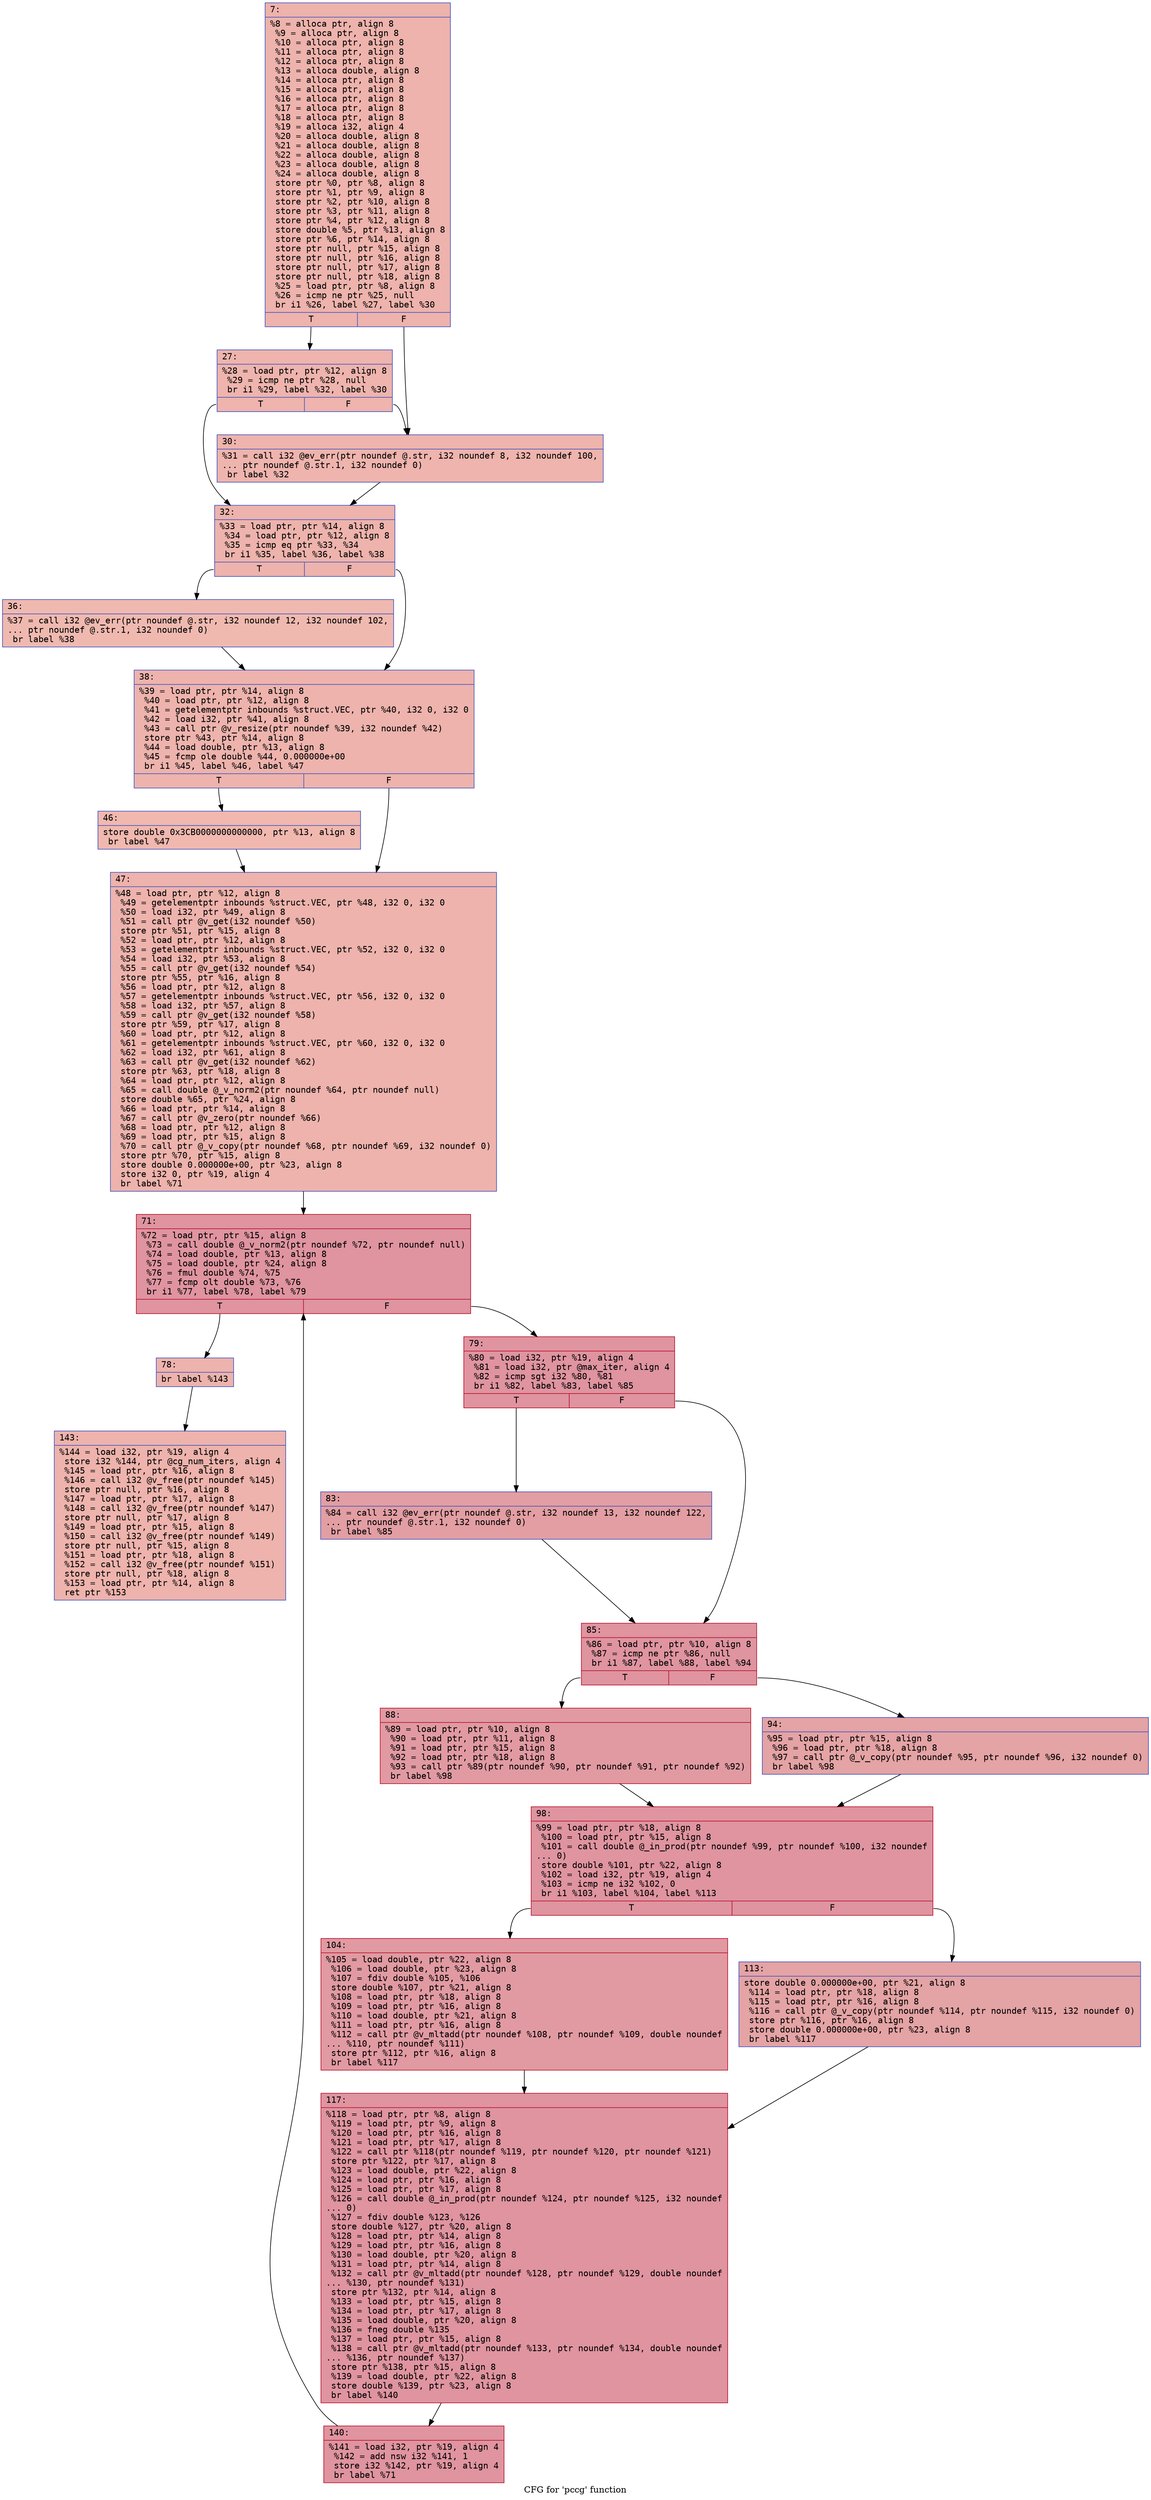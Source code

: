 digraph "CFG for 'pccg' function" {
	label="CFG for 'pccg' function";

	Node0x6000023ee030 [shape=record,color="#3d50c3ff", style=filled, fillcolor="#d6524470" fontname="Courier",label="{7:\l|  %8 = alloca ptr, align 8\l  %9 = alloca ptr, align 8\l  %10 = alloca ptr, align 8\l  %11 = alloca ptr, align 8\l  %12 = alloca ptr, align 8\l  %13 = alloca double, align 8\l  %14 = alloca ptr, align 8\l  %15 = alloca ptr, align 8\l  %16 = alloca ptr, align 8\l  %17 = alloca ptr, align 8\l  %18 = alloca ptr, align 8\l  %19 = alloca i32, align 4\l  %20 = alloca double, align 8\l  %21 = alloca double, align 8\l  %22 = alloca double, align 8\l  %23 = alloca double, align 8\l  %24 = alloca double, align 8\l  store ptr %0, ptr %8, align 8\l  store ptr %1, ptr %9, align 8\l  store ptr %2, ptr %10, align 8\l  store ptr %3, ptr %11, align 8\l  store ptr %4, ptr %12, align 8\l  store double %5, ptr %13, align 8\l  store ptr %6, ptr %14, align 8\l  store ptr null, ptr %15, align 8\l  store ptr null, ptr %16, align 8\l  store ptr null, ptr %17, align 8\l  store ptr null, ptr %18, align 8\l  %25 = load ptr, ptr %8, align 8\l  %26 = icmp ne ptr %25, null\l  br i1 %26, label %27, label %30\l|{<s0>T|<s1>F}}"];
	Node0x6000023ee030:s0 -> Node0x6000023ee080[tooltip="7 -> 27\nProbability 62.50%" ];
	Node0x6000023ee030:s1 -> Node0x6000023ee0d0[tooltip="7 -> 30\nProbability 37.50%" ];
	Node0x6000023ee080 [shape=record,color="#3d50c3ff", style=filled, fillcolor="#d8564670" fontname="Courier",label="{27:\l|  %28 = load ptr, ptr %12, align 8\l  %29 = icmp ne ptr %28, null\l  br i1 %29, label %32, label %30\l|{<s0>T|<s1>F}}"];
	Node0x6000023ee080:s0 -> Node0x6000023ee120[tooltip="27 -> 32\nProbability 62.50%" ];
	Node0x6000023ee080:s1 -> Node0x6000023ee0d0[tooltip="27 -> 30\nProbability 37.50%" ];
	Node0x6000023ee0d0 [shape=record,color="#3d50c3ff", style=filled, fillcolor="#d8564670" fontname="Courier",label="{30:\l|  %31 = call i32 @ev_err(ptr noundef @.str, i32 noundef 8, i32 noundef 100,\l... ptr noundef @.str.1, i32 noundef 0)\l  br label %32\l}"];
	Node0x6000023ee0d0 -> Node0x6000023ee120[tooltip="30 -> 32\nProbability 100.00%" ];
	Node0x6000023ee120 [shape=record,color="#3d50c3ff", style=filled, fillcolor="#d6524470" fontname="Courier",label="{32:\l|  %33 = load ptr, ptr %14, align 8\l  %34 = load ptr, ptr %12, align 8\l  %35 = icmp eq ptr %33, %34\l  br i1 %35, label %36, label %38\l|{<s0>T|<s1>F}}"];
	Node0x6000023ee120:s0 -> Node0x6000023ee170[tooltip="32 -> 36\nProbability 37.50%" ];
	Node0x6000023ee120:s1 -> Node0x6000023ee1c0[tooltip="32 -> 38\nProbability 62.50%" ];
	Node0x6000023ee170 [shape=record,color="#3d50c3ff", style=filled, fillcolor="#de614d70" fontname="Courier",label="{36:\l|  %37 = call i32 @ev_err(ptr noundef @.str, i32 noundef 12, i32 noundef 102,\l... ptr noundef @.str.1, i32 noundef 0)\l  br label %38\l}"];
	Node0x6000023ee170 -> Node0x6000023ee1c0[tooltip="36 -> 38\nProbability 100.00%" ];
	Node0x6000023ee1c0 [shape=record,color="#3d50c3ff", style=filled, fillcolor="#d6524470" fontname="Courier",label="{38:\l|  %39 = load ptr, ptr %14, align 8\l  %40 = load ptr, ptr %12, align 8\l  %41 = getelementptr inbounds %struct.VEC, ptr %40, i32 0, i32 0\l  %42 = load i32, ptr %41, align 8\l  %43 = call ptr @v_resize(ptr noundef %39, i32 noundef %42)\l  store ptr %43, ptr %14, align 8\l  %44 = load double, ptr %13, align 8\l  %45 = fcmp ole double %44, 0.000000e+00\l  br i1 %45, label %46, label %47\l|{<s0>T|<s1>F}}"];
	Node0x6000023ee1c0:s0 -> Node0x6000023ee210[tooltip="38 -> 46\nProbability 50.00%" ];
	Node0x6000023ee1c0:s1 -> Node0x6000023ee260[tooltip="38 -> 47\nProbability 50.00%" ];
	Node0x6000023ee210 [shape=record,color="#3d50c3ff", style=filled, fillcolor="#dc5d4a70" fontname="Courier",label="{46:\l|  store double 0x3CB0000000000000, ptr %13, align 8\l  br label %47\l}"];
	Node0x6000023ee210 -> Node0x6000023ee260[tooltip="46 -> 47\nProbability 100.00%" ];
	Node0x6000023ee260 [shape=record,color="#3d50c3ff", style=filled, fillcolor="#d6524470" fontname="Courier",label="{47:\l|  %48 = load ptr, ptr %12, align 8\l  %49 = getelementptr inbounds %struct.VEC, ptr %48, i32 0, i32 0\l  %50 = load i32, ptr %49, align 8\l  %51 = call ptr @v_get(i32 noundef %50)\l  store ptr %51, ptr %15, align 8\l  %52 = load ptr, ptr %12, align 8\l  %53 = getelementptr inbounds %struct.VEC, ptr %52, i32 0, i32 0\l  %54 = load i32, ptr %53, align 8\l  %55 = call ptr @v_get(i32 noundef %54)\l  store ptr %55, ptr %16, align 8\l  %56 = load ptr, ptr %12, align 8\l  %57 = getelementptr inbounds %struct.VEC, ptr %56, i32 0, i32 0\l  %58 = load i32, ptr %57, align 8\l  %59 = call ptr @v_get(i32 noundef %58)\l  store ptr %59, ptr %17, align 8\l  %60 = load ptr, ptr %12, align 8\l  %61 = getelementptr inbounds %struct.VEC, ptr %60, i32 0, i32 0\l  %62 = load i32, ptr %61, align 8\l  %63 = call ptr @v_get(i32 noundef %62)\l  store ptr %63, ptr %18, align 8\l  %64 = load ptr, ptr %12, align 8\l  %65 = call double @_v_norm2(ptr noundef %64, ptr noundef null)\l  store double %65, ptr %24, align 8\l  %66 = load ptr, ptr %14, align 8\l  %67 = call ptr @v_zero(ptr noundef %66)\l  %68 = load ptr, ptr %12, align 8\l  %69 = load ptr, ptr %15, align 8\l  %70 = call ptr @_v_copy(ptr noundef %68, ptr noundef %69, i32 noundef 0)\l  store ptr %70, ptr %15, align 8\l  store double 0.000000e+00, ptr %23, align 8\l  store i32 0, ptr %19, align 4\l  br label %71\l}"];
	Node0x6000023ee260 -> Node0x6000023ee2b0[tooltip="47 -> 71\nProbability 100.00%" ];
	Node0x6000023ee2b0 [shape=record,color="#b70d28ff", style=filled, fillcolor="#b70d2870" fontname="Courier",label="{71:\l|  %72 = load ptr, ptr %15, align 8\l  %73 = call double @_v_norm2(ptr noundef %72, ptr noundef null)\l  %74 = load double, ptr %13, align 8\l  %75 = load double, ptr %24, align 8\l  %76 = fmul double %74, %75\l  %77 = fcmp olt double %73, %76\l  br i1 %77, label %78, label %79\l|{<s0>T|<s1>F}}"];
	Node0x6000023ee2b0:s0 -> Node0x6000023ee300[tooltip="71 -> 78\nProbability 3.12%" ];
	Node0x6000023ee2b0:s1 -> Node0x6000023ee350[tooltip="71 -> 79\nProbability 96.88%" ];
	Node0x6000023ee300 [shape=record,color="#3d50c3ff", style=filled, fillcolor="#d6524470" fontname="Courier",label="{78:\l|  br label %143\l}"];
	Node0x6000023ee300 -> Node0x6000023ee670[tooltip="78 -> 143\nProbability 100.00%" ];
	Node0x6000023ee350 [shape=record,color="#b70d28ff", style=filled, fillcolor="#b70d2870" fontname="Courier",label="{79:\l|  %80 = load i32, ptr %19, align 4\l  %81 = load i32, ptr @max_iter, align 4\l  %82 = icmp sgt i32 %80, %81\l  br i1 %82, label %83, label %85\l|{<s0>T|<s1>F}}"];
	Node0x6000023ee350:s0 -> Node0x6000023ee3a0[tooltip="79 -> 83\nProbability 50.00%" ];
	Node0x6000023ee350:s1 -> Node0x6000023ee3f0[tooltip="79 -> 85\nProbability 50.00%" ];
	Node0x6000023ee3a0 [shape=record,color="#3d50c3ff", style=filled, fillcolor="#be242e70" fontname="Courier",label="{83:\l|  %84 = call i32 @ev_err(ptr noundef @.str, i32 noundef 13, i32 noundef 122,\l... ptr noundef @.str.1, i32 noundef 0)\l  br label %85\l}"];
	Node0x6000023ee3a0 -> Node0x6000023ee3f0[tooltip="83 -> 85\nProbability 100.00%" ];
	Node0x6000023ee3f0 [shape=record,color="#b70d28ff", style=filled, fillcolor="#b70d2870" fontname="Courier",label="{85:\l|  %86 = load ptr, ptr %10, align 8\l  %87 = icmp ne ptr %86, null\l  br i1 %87, label %88, label %94\l|{<s0>T|<s1>F}}"];
	Node0x6000023ee3f0:s0 -> Node0x6000023ee440[tooltip="85 -> 88\nProbability 62.50%" ];
	Node0x6000023ee3f0:s1 -> Node0x6000023ee490[tooltip="85 -> 94\nProbability 37.50%" ];
	Node0x6000023ee440 [shape=record,color="#b70d28ff", style=filled, fillcolor="#bb1b2c70" fontname="Courier",label="{88:\l|  %89 = load ptr, ptr %10, align 8\l  %90 = load ptr, ptr %11, align 8\l  %91 = load ptr, ptr %15, align 8\l  %92 = load ptr, ptr %18, align 8\l  %93 = call ptr %89(ptr noundef %90, ptr noundef %91, ptr noundef %92)\l  br label %98\l}"];
	Node0x6000023ee440 -> Node0x6000023ee4e0[tooltip="88 -> 98\nProbability 100.00%" ];
	Node0x6000023ee490 [shape=record,color="#3d50c3ff", style=filled, fillcolor="#c32e3170" fontname="Courier",label="{94:\l|  %95 = load ptr, ptr %15, align 8\l  %96 = load ptr, ptr %18, align 8\l  %97 = call ptr @_v_copy(ptr noundef %95, ptr noundef %96, i32 noundef 0)\l  br label %98\l}"];
	Node0x6000023ee490 -> Node0x6000023ee4e0[tooltip="94 -> 98\nProbability 100.00%" ];
	Node0x6000023ee4e0 [shape=record,color="#b70d28ff", style=filled, fillcolor="#b70d2870" fontname="Courier",label="{98:\l|  %99 = load ptr, ptr %18, align 8\l  %100 = load ptr, ptr %15, align 8\l  %101 = call double @_in_prod(ptr noundef %99, ptr noundef %100, i32 noundef\l... 0)\l  store double %101, ptr %22, align 8\l  %102 = load i32, ptr %19, align 4\l  %103 = icmp ne i32 %102, 0\l  br i1 %103, label %104, label %113\l|{<s0>T|<s1>F}}"];
	Node0x6000023ee4e0:s0 -> Node0x6000023ee530[tooltip="98 -> 104\nProbability 62.50%" ];
	Node0x6000023ee4e0:s1 -> Node0x6000023ee580[tooltip="98 -> 113\nProbability 37.50%" ];
	Node0x6000023ee530 [shape=record,color="#b70d28ff", style=filled, fillcolor="#bb1b2c70" fontname="Courier",label="{104:\l|  %105 = load double, ptr %22, align 8\l  %106 = load double, ptr %23, align 8\l  %107 = fdiv double %105, %106\l  store double %107, ptr %21, align 8\l  %108 = load ptr, ptr %18, align 8\l  %109 = load ptr, ptr %16, align 8\l  %110 = load double, ptr %21, align 8\l  %111 = load ptr, ptr %16, align 8\l  %112 = call ptr @v_mltadd(ptr noundef %108, ptr noundef %109, double noundef\l... %110, ptr noundef %111)\l  store ptr %112, ptr %16, align 8\l  br label %117\l}"];
	Node0x6000023ee530 -> Node0x6000023ee5d0[tooltip="104 -> 117\nProbability 100.00%" ];
	Node0x6000023ee580 [shape=record,color="#3d50c3ff", style=filled, fillcolor="#c32e3170" fontname="Courier",label="{113:\l|  store double 0.000000e+00, ptr %21, align 8\l  %114 = load ptr, ptr %18, align 8\l  %115 = load ptr, ptr %16, align 8\l  %116 = call ptr @_v_copy(ptr noundef %114, ptr noundef %115, i32 noundef 0)\l  store ptr %116, ptr %16, align 8\l  store double 0.000000e+00, ptr %23, align 8\l  br label %117\l}"];
	Node0x6000023ee580 -> Node0x6000023ee5d0[tooltip="113 -> 117\nProbability 100.00%" ];
	Node0x6000023ee5d0 [shape=record,color="#b70d28ff", style=filled, fillcolor="#b70d2870" fontname="Courier",label="{117:\l|  %118 = load ptr, ptr %8, align 8\l  %119 = load ptr, ptr %9, align 8\l  %120 = load ptr, ptr %16, align 8\l  %121 = load ptr, ptr %17, align 8\l  %122 = call ptr %118(ptr noundef %119, ptr noundef %120, ptr noundef %121)\l  store ptr %122, ptr %17, align 8\l  %123 = load double, ptr %22, align 8\l  %124 = load ptr, ptr %16, align 8\l  %125 = load ptr, ptr %17, align 8\l  %126 = call double @_in_prod(ptr noundef %124, ptr noundef %125, i32 noundef\l... 0)\l  %127 = fdiv double %123, %126\l  store double %127, ptr %20, align 8\l  %128 = load ptr, ptr %14, align 8\l  %129 = load ptr, ptr %16, align 8\l  %130 = load double, ptr %20, align 8\l  %131 = load ptr, ptr %14, align 8\l  %132 = call ptr @v_mltadd(ptr noundef %128, ptr noundef %129, double noundef\l... %130, ptr noundef %131)\l  store ptr %132, ptr %14, align 8\l  %133 = load ptr, ptr %15, align 8\l  %134 = load ptr, ptr %17, align 8\l  %135 = load double, ptr %20, align 8\l  %136 = fneg double %135\l  %137 = load ptr, ptr %15, align 8\l  %138 = call ptr @v_mltadd(ptr noundef %133, ptr noundef %134, double noundef\l... %136, ptr noundef %137)\l  store ptr %138, ptr %15, align 8\l  %139 = load double, ptr %22, align 8\l  store double %139, ptr %23, align 8\l  br label %140\l}"];
	Node0x6000023ee5d0 -> Node0x6000023ee620[tooltip="117 -> 140\nProbability 100.00%" ];
	Node0x6000023ee620 [shape=record,color="#b70d28ff", style=filled, fillcolor="#b70d2870" fontname="Courier",label="{140:\l|  %141 = load i32, ptr %19, align 4\l  %142 = add nsw i32 %141, 1\l  store i32 %142, ptr %19, align 4\l  br label %71\l}"];
	Node0x6000023ee620 -> Node0x6000023ee2b0[tooltip="140 -> 71\nProbability 100.00%" ];
	Node0x6000023ee670 [shape=record,color="#3d50c3ff", style=filled, fillcolor="#d6524470" fontname="Courier",label="{143:\l|  %144 = load i32, ptr %19, align 4\l  store i32 %144, ptr @cg_num_iters, align 4\l  %145 = load ptr, ptr %16, align 8\l  %146 = call i32 @v_free(ptr noundef %145)\l  store ptr null, ptr %16, align 8\l  %147 = load ptr, ptr %17, align 8\l  %148 = call i32 @v_free(ptr noundef %147)\l  store ptr null, ptr %17, align 8\l  %149 = load ptr, ptr %15, align 8\l  %150 = call i32 @v_free(ptr noundef %149)\l  store ptr null, ptr %15, align 8\l  %151 = load ptr, ptr %18, align 8\l  %152 = call i32 @v_free(ptr noundef %151)\l  store ptr null, ptr %18, align 8\l  %153 = load ptr, ptr %14, align 8\l  ret ptr %153\l}"];
}
